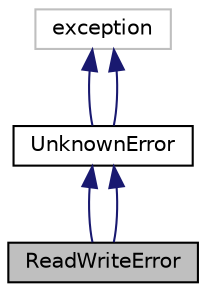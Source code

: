 digraph "ReadWriteError"
{
 // LATEX_PDF_SIZE
  edge [fontname="Helvetica",fontsize="10",labelfontname="Helvetica",labelfontsize="10"];
  node [fontname="Helvetica",fontsize="10",shape=record];
  Node1 [label="ReadWriteError",height=0.2,width=0.4,color="black", fillcolor="grey75", style="filled", fontcolor="black",tooltip="Ошибка чтения/записи."];
  Node2 -> Node1 [dir="back",color="midnightblue",fontsize="10",style="solid",fontname="Helvetica"];
  Node2 [label="UnknownError",height=0.2,width=0.4,color="black", fillcolor="white", style="filled",URL="$classUnknownError.html",tooltip="Базовый класс для всех ошибок."];
  Node3 -> Node2 [dir="back",color="midnightblue",fontsize="10",style="solid",fontname="Helvetica"];
  Node3 [label="exception",height=0.2,width=0.4,color="grey75", fillcolor="white", style="filled",tooltip=" "];
  Node3 -> Node2 [dir="back",color="midnightblue",fontsize="10",style="solid",fontname="Helvetica"];
  Node2 -> Node1 [dir="back",color="midnightblue",fontsize="10",style="solid",fontname="Helvetica"];
}
